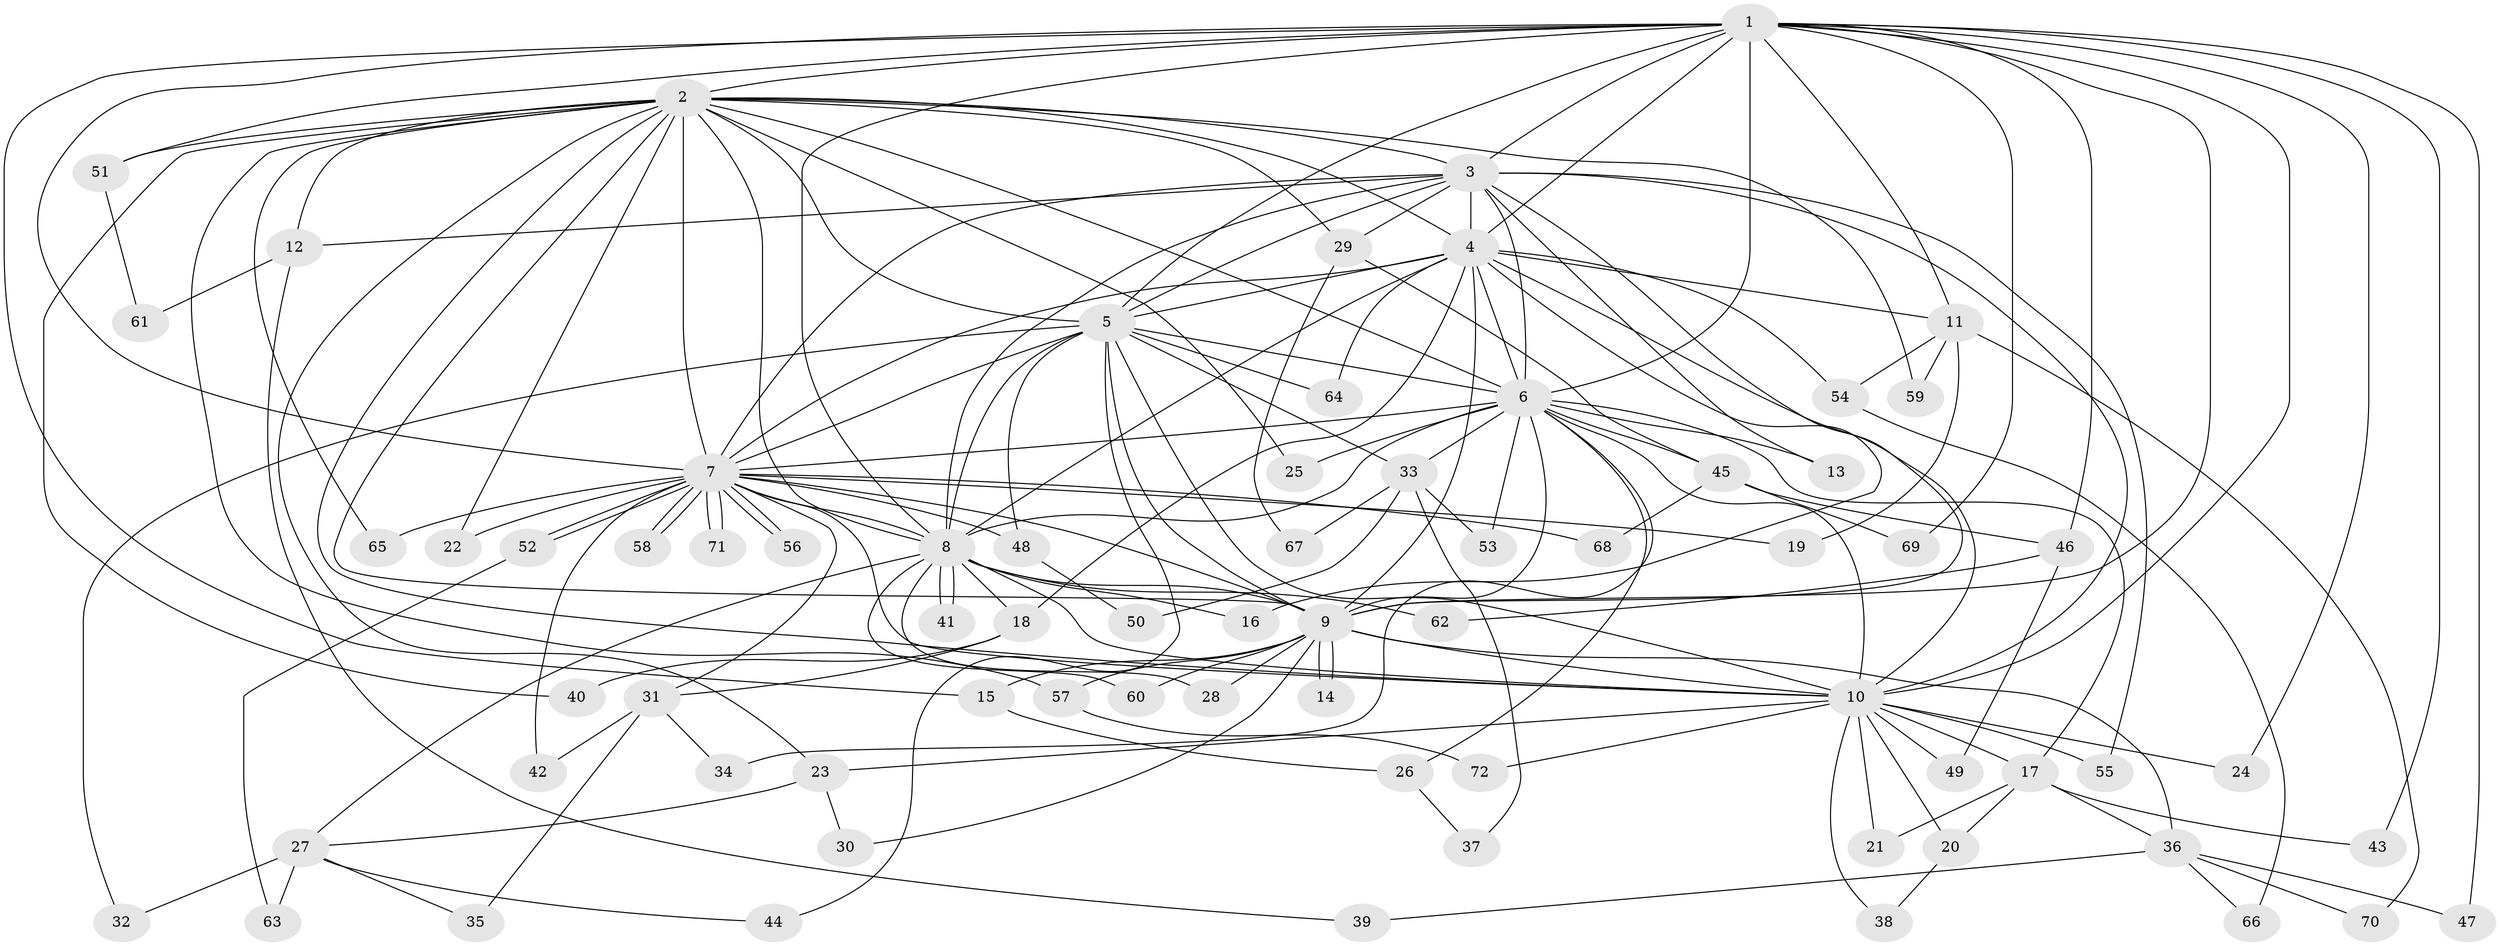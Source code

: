 // coarse degree distribution, {15: 0.045454545454545456, 9: 0.13636363636363635, 6: 0.045454545454545456, 7: 0.09090909090909091, 2: 0.18181818181818182, 1: 0.045454545454545456, 5: 0.13636363636363635, 4: 0.13636363636363635, 3: 0.18181818181818182}
// Generated by graph-tools (version 1.1) at 2025/49/03/04/25 22:49:38]
// undirected, 72 vertices, 169 edges
graph export_dot {
  node [color=gray90,style=filled];
  1;
  2;
  3;
  4;
  5;
  6;
  7;
  8;
  9;
  10;
  11;
  12;
  13;
  14;
  15;
  16;
  17;
  18;
  19;
  20;
  21;
  22;
  23;
  24;
  25;
  26;
  27;
  28;
  29;
  30;
  31;
  32;
  33;
  34;
  35;
  36;
  37;
  38;
  39;
  40;
  41;
  42;
  43;
  44;
  45;
  46;
  47;
  48;
  49;
  50;
  51;
  52;
  53;
  54;
  55;
  56;
  57;
  58;
  59;
  60;
  61;
  62;
  63;
  64;
  65;
  66;
  67;
  68;
  69;
  70;
  71;
  72;
  1 -- 2;
  1 -- 3;
  1 -- 4;
  1 -- 5;
  1 -- 6;
  1 -- 7;
  1 -- 8;
  1 -- 9;
  1 -- 10;
  1 -- 11;
  1 -- 15;
  1 -- 24;
  1 -- 43;
  1 -- 46;
  1 -- 47;
  1 -- 51;
  1 -- 69;
  2 -- 3;
  2 -- 4;
  2 -- 5;
  2 -- 6;
  2 -- 7;
  2 -- 8;
  2 -- 9;
  2 -- 10;
  2 -- 12;
  2 -- 22;
  2 -- 23;
  2 -- 25;
  2 -- 29;
  2 -- 40;
  2 -- 51;
  2 -- 57;
  2 -- 59;
  2 -- 65;
  3 -- 4;
  3 -- 5;
  3 -- 6;
  3 -- 7;
  3 -- 8;
  3 -- 9;
  3 -- 10;
  3 -- 12;
  3 -- 13;
  3 -- 29;
  3 -- 55;
  4 -- 5;
  4 -- 6;
  4 -- 7;
  4 -- 8;
  4 -- 9;
  4 -- 10;
  4 -- 11;
  4 -- 16;
  4 -- 18;
  4 -- 54;
  4 -- 64;
  5 -- 6;
  5 -- 7;
  5 -- 8;
  5 -- 9;
  5 -- 10;
  5 -- 32;
  5 -- 33;
  5 -- 44;
  5 -- 48;
  5 -- 64;
  6 -- 7;
  6 -- 8;
  6 -- 9;
  6 -- 10;
  6 -- 13;
  6 -- 17;
  6 -- 25;
  6 -- 26;
  6 -- 33;
  6 -- 34;
  6 -- 45;
  6 -- 53;
  7 -- 8;
  7 -- 9;
  7 -- 10;
  7 -- 19;
  7 -- 22;
  7 -- 31;
  7 -- 42;
  7 -- 48;
  7 -- 52;
  7 -- 52;
  7 -- 56;
  7 -- 56;
  7 -- 58;
  7 -- 58;
  7 -- 65;
  7 -- 68;
  7 -- 71;
  7 -- 71;
  8 -- 9;
  8 -- 10;
  8 -- 16;
  8 -- 18;
  8 -- 27;
  8 -- 28;
  8 -- 41;
  8 -- 41;
  8 -- 60;
  8 -- 62;
  9 -- 10;
  9 -- 14;
  9 -- 14;
  9 -- 15;
  9 -- 28;
  9 -- 30;
  9 -- 36;
  9 -- 57;
  9 -- 60;
  10 -- 17;
  10 -- 20;
  10 -- 21;
  10 -- 23;
  10 -- 24;
  10 -- 38;
  10 -- 49;
  10 -- 55;
  10 -- 72;
  11 -- 19;
  11 -- 54;
  11 -- 59;
  11 -- 70;
  12 -- 39;
  12 -- 61;
  15 -- 26;
  17 -- 20;
  17 -- 21;
  17 -- 36;
  17 -- 43;
  18 -- 31;
  18 -- 40;
  20 -- 38;
  23 -- 27;
  23 -- 30;
  26 -- 37;
  27 -- 32;
  27 -- 35;
  27 -- 44;
  27 -- 63;
  29 -- 45;
  29 -- 67;
  31 -- 34;
  31 -- 35;
  31 -- 42;
  33 -- 37;
  33 -- 50;
  33 -- 53;
  33 -- 67;
  36 -- 39;
  36 -- 47;
  36 -- 66;
  36 -- 70;
  45 -- 46;
  45 -- 68;
  45 -- 69;
  46 -- 49;
  46 -- 62;
  48 -- 50;
  51 -- 61;
  52 -- 63;
  54 -- 66;
  57 -- 72;
}
